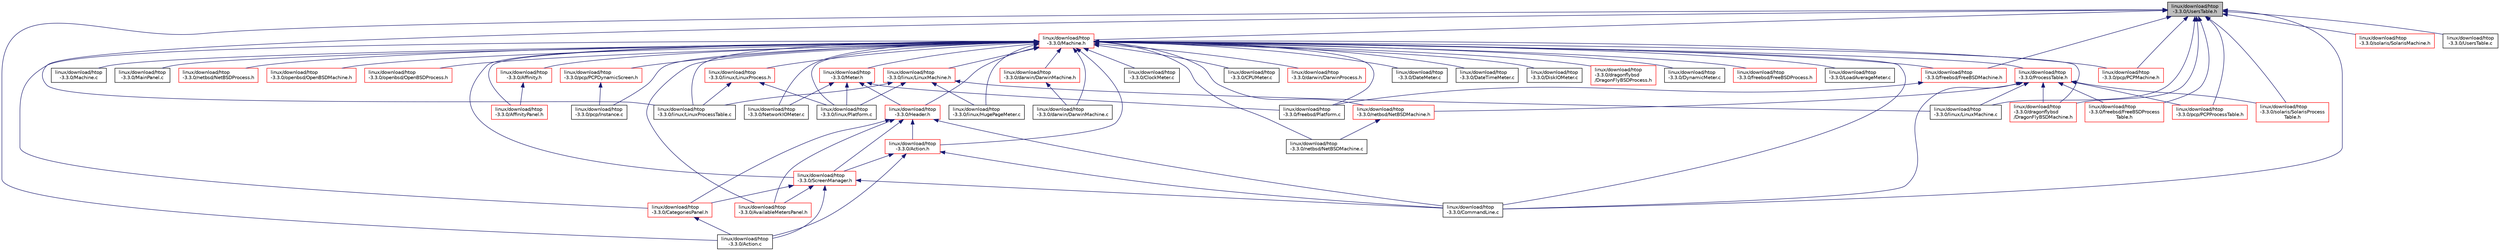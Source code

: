 digraph "linux/download/htop-3.3.0/UsersTable.h"
{
  edge [fontname="Helvetica",fontsize="10",labelfontname="Helvetica",labelfontsize="10"];
  node [fontname="Helvetica",fontsize="10",shape=record];
  Node4 [label="linux/download/htop\l-3.3.0/UsersTable.h",height=0.2,width=0.4,color="black", fillcolor="grey75", style="filled", fontcolor="black"];
  Node4 -> Node5 [dir="back",color="midnightblue",fontsize="10",style="solid"];
  Node5 [label="linux/download/htop\l-3.3.0/Machine.h",height=0.2,width=0.4,color="red", fillcolor="white", style="filled",URL="$Machine_8h.html"];
  Node5 -> Node6 [dir="back",color="midnightblue",fontsize="10",style="solid"];
  Node6 [label="linux/download/htop\l-3.3.0/Header.h",height=0.2,width=0.4,color="red", fillcolor="white", style="filled",URL="$linux_2download_2htop-3_83_80_2Header_8h.html"];
  Node6 -> Node7 [dir="back",color="midnightblue",fontsize="10",style="solid"];
  Node7 [label="linux/download/htop\l-3.3.0/Action.h",height=0.2,width=0.4,color="red", fillcolor="white", style="filled",URL="$Action_8h.html"];
  Node7 -> Node8 [dir="back",color="midnightblue",fontsize="10",style="solid"];
  Node8 [label="linux/download/htop\l-3.3.0/Action.c",height=0.2,width=0.4,color="black", fillcolor="white", style="filled",URL="$Action_8c.html"];
  Node7 -> Node9 [dir="back",color="midnightblue",fontsize="10",style="solid"];
  Node9 [label="linux/download/htop\l-3.3.0/ScreenManager.h",height=0.2,width=0.4,color="red", fillcolor="white", style="filled",URL="$ScreenManager_8h.html"];
  Node9 -> Node10 [dir="back",color="midnightblue",fontsize="10",style="solid"];
  Node10 [label="linux/download/htop\l-3.3.0/CategoriesPanel.h",height=0.2,width=0.4,color="red", fillcolor="white", style="filled",URL="$CategoriesPanel_8h.html"];
  Node10 -> Node8 [dir="back",color="midnightblue",fontsize="10",style="solid"];
  Node9 -> Node8 [dir="back",color="midnightblue",fontsize="10",style="solid"];
  Node9 -> Node13 [dir="back",color="midnightblue",fontsize="10",style="solid"];
  Node13 [label="linux/download/htop\l-3.3.0/AvailableMetersPanel.h",height=0.2,width=0.4,color="red", fillcolor="white", style="filled",URL="$AvailableMetersPanel_8h.html"];
  Node9 -> Node15 [dir="back",color="midnightblue",fontsize="10",style="solid"];
  Node15 [label="linux/download/htop\l-3.3.0/CommandLine.c",height=0.2,width=0.4,color="black", fillcolor="white", style="filled",URL="$CommandLine_8c.html"];
  Node7 -> Node15 [dir="back",color="midnightblue",fontsize="10",style="solid"];
  Node6 -> Node10 [dir="back",color="midnightblue",fontsize="10",style="solid"];
  Node6 -> Node9 [dir="back",color="midnightblue",fontsize="10",style="solid"];
  Node6 -> Node13 [dir="back",color="midnightblue",fontsize="10",style="solid"];
  Node6 -> Node15 [dir="back",color="midnightblue",fontsize="10",style="solid"];
  Node5 -> Node93 [dir="back",color="midnightblue",fontsize="10",style="solid"];
  Node93 [label="linux/download/htop\l-3.3.0/Meter.h",height=0.2,width=0.4,color="red", fillcolor="white", style="filled",URL="$Meter_8h.html"];
  Node93 -> Node6 [dir="back",color="midnightblue",fontsize="10",style="solid"];
  Node93 -> Node38 [dir="back",color="midnightblue",fontsize="10",style="solid"];
  Node38 [label="linux/download/htop\l-3.3.0/freebsd/Platform.c",height=0.2,width=0.4,color="black", fillcolor="white", style="filled",URL="$freebsd_2Platform_8c.html"];
  Node93 -> Node27 [dir="back",color="midnightblue",fontsize="10",style="solid"];
  Node27 [label="linux/download/htop\l-3.3.0/linux/Platform.c",height=0.2,width=0.4,color="black", fillcolor="white", style="filled",URL="$linux_2Platform_8c.html"];
  Node93 -> Node82 [dir="back",color="midnightblue",fontsize="10",style="solid"];
  Node82 [label="linux/download/htop\l-3.3.0/NetworkIOMeter.c",height=0.2,width=0.4,color="black", fillcolor="white", style="filled",URL="$NetworkIOMeter_8c.html"];
  Node5 -> Node7 [dir="back",color="midnightblue",fontsize="10",style="solid"];
  Node5 -> Node10 [dir="back",color="midnightblue",fontsize="10",style="solid"];
  Node5 -> Node9 [dir="back",color="midnightblue",fontsize="10",style="solid"];
  Node5 -> Node128 [dir="back",color="midnightblue",fontsize="10",style="solid"];
  Node128 [label="linux/download/htop\l-3.3.0/Affinity.h",height=0.2,width=0.4,color="red", fillcolor="white", style="filled",URL="$Affinity_8h.html"];
  Node128 -> Node130 [dir="back",color="midnightblue",fontsize="10",style="solid"];
  Node130 [label="linux/download/htop\l-3.3.0/AffinityPanel.h",height=0.2,width=0.4,color="red", fillcolor="white", style="filled",URL="$AffinityPanel_8h.html"];
  Node5 -> Node130 [dir="back",color="midnightblue",fontsize="10",style="solid"];
  Node5 -> Node13 [dir="back",color="midnightblue",fontsize="10",style="solid"];
  Node5 -> Node99 [dir="back",color="midnightblue",fontsize="10",style="solid"];
  Node99 [label="linux/download/htop\l-3.3.0/ClockMeter.c",height=0.2,width=0.4,color="black", fillcolor="white", style="filled",URL="$ClockMeter_8c.html"];
  Node5 -> Node15 [dir="back",color="midnightblue",fontsize="10",style="solid"];
  Node5 -> Node132 [dir="back",color="midnightblue",fontsize="10",style="solid"];
  Node132 [label="linux/download/htop\l-3.3.0/ProcessTable.h",height=0.2,width=0.4,color="red", fillcolor="white", style="filled",URL="$ProcessTable_8h.html"];
  Node132 -> Node15 [dir="back",color="midnightblue",fontsize="10",style="solid"];
  Node132 -> Node135 [dir="back",color="midnightblue",fontsize="10",style="solid"];
  Node135 [label="linux/download/htop\l-3.3.0/dragonflybsd\l/DragonFlyBSDMachine.h",height=0.2,width=0.4,color="red", fillcolor="white", style="filled",URL="$DragonFlyBSDMachine_8h.html"];
  Node132 -> Node140 [dir="back",color="midnightblue",fontsize="10",style="solid"];
  Node140 [label="linux/download/htop\l-3.3.0/freebsd/FreeBSDProcess\lTable.h",height=0.2,width=0.4,color="red", fillcolor="white", style="filled",URL="$FreeBSDProcessTable_8h.html"];
  Node132 -> Node40 [dir="back",color="midnightblue",fontsize="10",style="solid"];
  Node40 [label="linux/download/htop\l-3.3.0/linux/LinuxMachine.c",height=0.2,width=0.4,color="black", fillcolor="white", style="filled",URL="$LinuxMachine_8c.html"];
  Node132 -> Node148 [dir="back",color="midnightblue",fontsize="10",style="solid"];
  Node148 [label="linux/download/htop\l-3.3.0/netbsd/NetBSDMachine.h",height=0.2,width=0.4,color="red", fillcolor="white", style="filled",URL="$NetBSDMachine_8h.html"];
  Node148 -> Node149 [dir="back",color="midnightblue",fontsize="10",style="solid"];
  Node149 [label="linux/download/htop\l-3.3.0/netbsd/NetBSDMachine.c",height=0.2,width=0.4,color="black", fillcolor="white", style="filled",URL="$NetBSDMachine_8c.html"];
  Node132 -> Node61 [dir="back",color="midnightblue",fontsize="10",style="solid"];
  Node61 [label="linux/download/htop\l-3.3.0/pcp/PCPProcessTable.h",height=0.2,width=0.4,color="red", fillcolor="white", style="filled",URL="$PCPProcessTable_8h.html"];
  Node132 -> Node156 [dir="back",color="midnightblue",fontsize="10",style="solid"];
  Node156 [label="linux/download/htop\l-3.3.0/solaris/SolarisProcess\lTable.h",height=0.2,width=0.4,color="red", fillcolor="white", style="filled",URL="$SolarisProcessTable_8h.html"];
  Node5 -> Node70 [dir="back",color="midnightblue",fontsize="10",style="solid"];
  Node70 [label="linux/download/htop\l-3.3.0/CPUMeter.c",height=0.2,width=0.4,color="black", fillcolor="white", style="filled",URL="$CPUMeter_8c.html"];
  Node5 -> Node30 [dir="back",color="midnightblue",fontsize="10",style="solid"];
  Node30 [label="linux/download/htop\l-3.3.0/darwin/DarwinMachine.c",height=0.2,width=0.4,color="black", fillcolor="white", style="filled",URL="$DarwinMachine_8c.html"];
  Node5 -> Node159 [dir="back",color="midnightblue",fontsize="10",style="solid"];
  Node159 [label="linux/download/htop\l-3.3.0/darwin/DarwinMachine.h",height=0.2,width=0.4,color="red", fillcolor="white", style="filled",URL="$DarwinMachine_8h.html"];
  Node159 -> Node30 [dir="back",color="midnightblue",fontsize="10",style="solid"];
  Node5 -> Node134 [dir="back",color="midnightblue",fontsize="10",style="solid"];
  Node134 [label="linux/download/htop\l-3.3.0/darwin/DarwinProcess.h",height=0.2,width=0.4,color="red", fillcolor="white", style="filled",URL="$DarwinProcess_8h.html"];
  Node5 -> Node101 [dir="back",color="midnightblue",fontsize="10",style="solid"];
  Node101 [label="linux/download/htop\l-3.3.0/DateMeter.c",height=0.2,width=0.4,color="black", fillcolor="white", style="filled",URL="$DateMeter_8c.html"];
  Node5 -> Node103 [dir="back",color="midnightblue",fontsize="10",style="solid"];
  Node103 [label="linux/download/htop\l-3.3.0/DateTimeMeter.c",height=0.2,width=0.4,color="black", fillcolor="white", style="filled",URL="$DateTimeMeter_8c.html"];
  Node5 -> Node71 [dir="back",color="midnightblue",fontsize="10",style="solid"];
  Node71 [label="linux/download/htop\l-3.3.0/DiskIOMeter.c",height=0.2,width=0.4,color="black", fillcolor="white", style="filled",URL="$DiskIOMeter_8c.html"];
  Node5 -> Node135 [dir="back",color="midnightblue",fontsize="10",style="solid"];
  Node5 -> Node160 [dir="back",color="midnightblue",fontsize="10",style="solid"];
  Node160 [label="linux/download/htop\l-3.3.0/dragonflybsd\l/DragonFlyBSDProcess.h",height=0.2,width=0.4,color="red", fillcolor="white", style="filled",URL="$DragonFlyBSDProcess_8h.html"];
  Node5 -> Node73 [dir="back",color="midnightblue",fontsize="10",style="solid"];
  Node73 [label="linux/download/htop\l-3.3.0/DynamicMeter.c",height=0.2,width=0.4,color="black", fillcolor="white", style="filled",URL="$DynamicMeter_8c.html"];
  Node5 -> Node161 [dir="back",color="midnightblue",fontsize="10",style="solid"];
  Node161 [label="linux/download/htop\l-3.3.0/freebsd/FreeBSDMachine.h",height=0.2,width=0.4,color="red", fillcolor="white", style="filled",URL="$FreeBSDMachine_8h.html"];
  Node161 -> Node38 [dir="back",color="midnightblue",fontsize="10",style="solid"];
  Node5 -> Node163 [dir="back",color="midnightblue",fontsize="10",style="solid"];
  Node163 [label="linux/download/htop\l-3.3.0/freebsd/FreeBSDProcess.h",height=0.2,width=0.4,color="red", fillcolor="white", style="filled",URL="$FreeBSDProcess_8h.html"];
  Node5 -> Node38 [dir="back",color="midnightblue",fontsize="10",style="solid"];
  Node5 -> Node108 [dir="back",color="midnightblue",fontsize="10",style="solid"];
  Node108 [label="linux/download/htop\l-3.3.0/linux/HugePageMeter.c",height=0.2,width=0.4,color="black", fillcolor="white", style="filled",URL="$HugePageMeter_8c.html"];
  Node5 -> Node143 [dir="back",color="midnightblue",fontsize="10",style="solid"];
  Node143 [label="linux/download/htop\l-3.3.0/linux/LinuxMachine.h",height=0.2,width=0.4,color="red", fillcolor="white", style="filled",URL="$LinuxMachine_8h.html"];
  Node143 -> Node108 [dir="back",color="midnightblue",fontsize="10",style="solid"];
  Node143 -> Node40 [dir="back",color="midnightblue",fontsize="10",style="solid"];
  Node143 -> Node41 [dir="back",color="midnightblue",fontsize="10",style="solid"];
  Node41 [label="linux/download/htop\l-3.3.0/linux/LinuxProcessTable.c",height=0.2,width=0.4,color="black", fillcolor="white", style="filled",URL="$LinuxProcessTable_8c.html"];
  Node143 -> Node27 [dir="back",color="midnightblue",fontsize="10",style="solid"];
  Node5 -> Node165 [dir="back",color="midnightblue",fontsize="10",style="solid"];
  Node165 [label="linux/download/htop\l-3.3.0/linux/LinuxProcess.h",height=0.2,width=0.4,color="red", fillcolor="white", style="filled",URL="$LinuxProcess_8h.html"];
  Node165 -> Node41 [dir="back",color="midnightblue",fontsize="10",style="solid"];
  Node165 -> Node27 [dir="back",color="midnightblue",fontsize="10",style="solid"];
  Node5 -> Node41 [dir="back",color="midnightblue",fontsize="10",style="solid"];
  Node5 -> Node27 [dir="back",color="midnightblue",fontsize="10",style="solid"];
  Node5 -> Node79 [dir="back",color="midnightblue",fontsize="10",style="solid"];
  Node79 [label="linux/download/htop\l-3.3.0/LoadAverageMeter.c",height=0.2,width=0.4,color="black", fillcolor="white", style="filled",URL="$LoadAverageMeter_8c.html"];
  Node5 -> Node80 [dir="back",color="midnightblue",fontsize="10",style="solid"];
  Node80 [label="linux/download/htop\l-3.3.0/Machine.c",height=0.2,width=0.4,color="black", fillcolor="white", style="filled",URL="$Machine_8c.html"];
  Node5 -> Node28 [dir="back",color="midnightblue",fontsize="10",style="solid"];
  Node28 [label="linux/download/htop\l-3.3.0/MainPanel.c",height=0.2,width=0.4,color="black", fillcolor="white", style="filled",URL="$MainPanel_8c.html"];
  Node5 -> Node149 [dir="back",color="midnightblue",fontsize="10",style="solid"];
  Node5 -> Node148 [dir="back",color="midnightblue",fontsize="10",style="solid"];
  Node5 -> Node166 [dir="back",color="midnightblue",fontsize="10",style="solid"];
  Node166 [label="linux/download/htop\l-3.3.0/netbsd/NetBSDProcess.h",height=0.2,width=0.4,color="red", fillcolor="white", style="filled",URL="$NetBSDProcess_8h.html"];
  Node5 -> Node82 [dir="back",color="midnightblue",fontsize="10",style="solid"];
  Node5 -> Node168 [dir="back",color="midnightblue",fontsize="10",style="solid"];
  Node168 [label="linux/download/htop\l-3.3.0/openbsd/OpenBSDMachine.h",height=0.2,width=0.4,color="red", fillcolor="white", style="filled",URL="$OpenBSDMachine_8h.html"];
  Node5 -> Node170 [dir="back",color="midnightblue",fontsize="10",style="solid"];
  Node170 [label="linux/download/htop\l-3.3.0/openbsd/OpenBSDProcess.h",height=0.2,width=0.4,color="red", fillcolor="white", style="filled",URL="$OpenBSDProcess_8h.html"];
  Node5 -> Node51 [dir="back",color="midnightblue",fontsize="10",style="solid"];
  Node51 [label="linux/download/htop\l-3.3.0/pcp/Instance.c",height=0.2,width=0.4,color="black", fillcolor="white", style="filled",URL="$Instance_8c.html"];
  Node5 -> Node172 [dir="back",color="midnightblue",fontsize="10",style="solid"];
  Node172 [label="linux/download/htop\l-3.3.0/pcp/PCPDynamicScreen.h",height=0.2,width=0.4,color="red", fillcolor="white", style="filled",URL="$PCPDynamicScreen_8h.html"];
  Node172 -> Node51 [dir="back",color="midnightblue",fontsize="10",style="solid"];
  Node5 -> Node58 [dir="back",color="midnightblue",fontsize="10",style="solid"];
  Node58 [label="linux/download/htop\l-3.3.0/pcp/PCPMachine.h",height=0.2,width=0.4,color="red", fillcolor="white", style="filled",URL="$PCPMachine_8h.html"];
  Node4 -> Node8 [dir="back",color="midnightblue",fontsize="10",style="solid"];
  Node4 -> Node15 [dir="back",color="midnightblue",fontsize="10",style="solid"];
  Node4 -> Node135 [dir="back",color="midnightblue",fontsize="10",style="solid"];
  Node4 -> Node161 [dir="back",color="midnightblue",fontsize="10",style="solid"];
  Node4 -> Node140 [dir="back",color="midnightblue",fontsize="10",style="solid"];
  Node4 -> Node40 [dir="back",color="midnightblue",fontsize="10",style="solid"];
  Node4 -> Node41 [dir="back",color="midnightblue",fontsize="10",style="solid"];
  Node4 -> Node58 [dir="back",color="midnightblue",fontsize="10",style="solid"];
  Node4 -> Node61 [dir="back",color="midnightblue",fontsize="10",style="solid"];
  Node4 -> Node183 [dir="back",color="midnightblue",fontsize="10",style="solid"];
  Node183 [label="linux/download/htop\l-3.3.0/solaris/SolarisMachine.h",height=0.2,width=0.4,color="red", fillcolor="white", style="filled",URL="$SolarisMachine_8h.html"];
  Node4 -> Node156 [dir="back",color="midnightblue",fontsize="10",style="solid"];
  Node4 -> Node184 [dir="back",color="midnightblue",fontsize="10",style="solid"];
  Node184 [label="linux/download/htop\l-3.3.0/UsersTable.c",height=0.2,width=0.4,color="black", fillcolor="white", style="filled",URL="$UsersTable_8c.html"];
}
